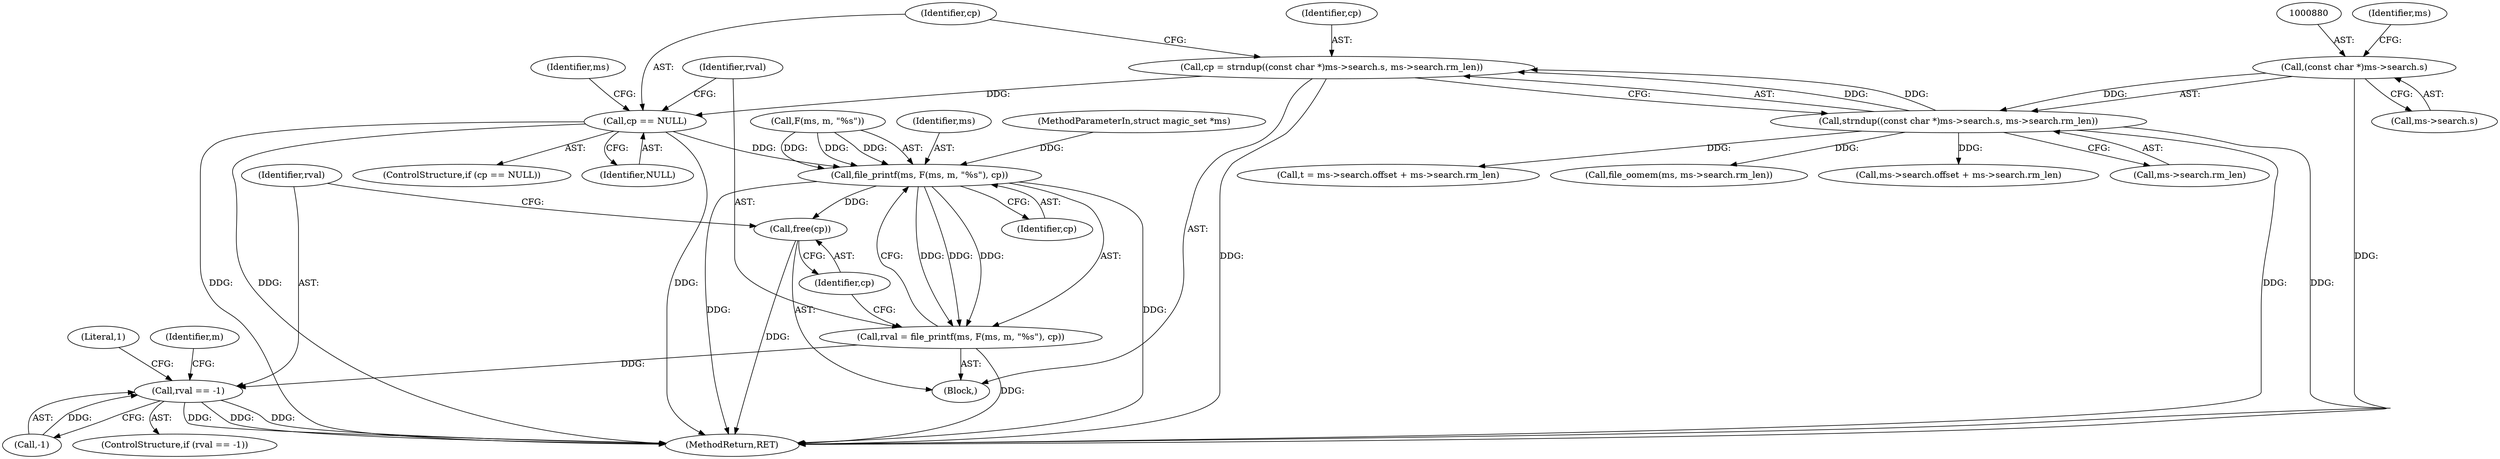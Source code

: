 digraph "0_file_4a284c89d6ef11aca34da65da7d673050a5ea320_5@pointer" {
"1000892" [label="(Call,cp == NULL)"];
"1000876" [label="(Call,cp = strndup((const char *)ms->search.s, ms->search.rm_len))"];
"1000878" [label="(Call,strndup((const char *)ms->search.s, ms->search.rm_len))"];
"1000879" [label="(Call,(const char *)ms->search.s)"];
"1000908" [label="(Call,file_printf(ms, F(ms, m, \"%s\"), cp))"];
"1000906" [label="(Call,rval = file_printf(ms, F(ms, m, \"%s\"), cp))"];
"1000918" [label="(Call,rval == -1)"];
"1000915" [label="(Call,free(cp))"];
"1000919" [label="(Identifier,rval)"];
"1000897" [label="(Identifier,ms)"];
"1000879" [label="(Call,(const char *)ms->search.s)"];
"1000876" [label="(Call,cp = strndup((const char *)ms->search.s, ms->search.rm_len))"];
"1000888" [label="(Identifier,ms)"];
"1000891" [label="(ControlStructure,if (cp == NULL))"];
"1000893" [label="(Identifier,cp)"];
"1000909" [label="(Identifier,ms)"];
"1000920" [label="(Call,-1)"];
"1000873" [label="(Block,)"];
"1000918" [label="(Call,rval == -1)"];
"1000939" [label="(Call,t = ms->search.offset + ms->search.rm_len)"];
"1000878" [label="(Call,strndup((const char *)ms->search.s, ms->search.rm_len))"];
"1000924" [label="(Literal,1)"];
"1000917" [label="(ControlStructure,if (rval == -1))"];
"1000908" [label="(Call,file_printf(ms, F(ms, m, \"%s\"), cp))"];
"1001042" [label="(MethodReturn,RET)"];
"1000102" [label="(MethodParameterIn,struct magic_set *ms)"];
"1000896" [label="(Call,file_oomem(ms, ms->search.rm_len))"];
"1000894" [label="(Identifier,NULL)"];
"1000910" [label="(Call,F(ms, m, \"%s\"))"];
"1000928" [label="(Identifier,m)"];
"1000881" [label="(Call,ms->search.s)"];
"1000907" [label="(Identifier,rval)"];
"1000906" [label="(Call,rval = file_printf(ms, F(ms, m, \"%s\"), cp))"];
"1000916" [label="(Identifier,cp)"];
"1000915" [label="(Call,free(cp))"];
"1000941" [label="(Call,ms->search.offset + ms->search.rm_len)"];
"1000914" [label="(Identifier,cp)"];
"1000877" [label="(Identifier,cp)"];
"1000892" [label="(Call,cp == NULL)"];
"1000886" [label="(Call,ms->search.rm_len)"];
"1000892" -> "1000891"  [label="AST: "];
"1000892" -> "1000894"  [label="CFG: "];
"1000893" -> "1000892"  [label="AST: "];
"1000894" -> "1000892"  [label="AST: "];
"1000897" -> "1000892"  [label="CFG: "];
"1000907" -> "1000892"  [label="CFG: "];
"1000892" -> "1001042"  [label="DDG: "];
"1000892" -> "1001042"  [label="DDG: "];
"1000892" -> "1001042"  [label="DDG: "];
"1000876" -> "1000892"  [label="DDG: "];
"1000892" -> "1000908"  [label="DDG: "];
"1000876" -> "1000873"  [label="AST: "];
"1000876" -> "1000878"  [label="CFG: "];
"1000877" -> "1000876"  [label="AST: "];
"1000878" -> "1000876"  [label="AST: "];
"1000893" -> "1000876"  [label="CFG: "];
"1000876" -> "1001042"  [label="DDG: "];
"1000878" -> "1000876"  [label="DDG: "];
"1000878" -> "1000876"  [label="DDG: "];
"1000878" -> "1000886"  [label="CFG: "];
"1000879" -> "1000878"  [label="AST: "];
"1000886" -> "1000878"  [label="AST: "];
"1000878" -> "1001042"  [label="DDG: "];
"1000878" -> "1001042"  [label="DDG: "];
"1000879" -> "1000878"  [label="DDG: "];
"1000878" -> "1000896"  [label="DDG: "];
"1000878" -> "1000939"  [label="DDG: "];
"1000878" -> "1000941"  [label="DDG: "];
"1000879" -> "1000881"  [label="CFG: "];
"1000880" -> "1000879"  [label="AST: "];
"1000881" -> "1000879"  [label="AST: "];
"1000888" -> "1000879"  [label="CFG: "];
"1000879" -> "1001042"  [label="DDG: "];
"1000908" -> "1000906"  [label="AST: "];
"1000908" -> "1000914"  [label="CFG: "];
"1000909" -> "1000908"  [label="AST: "];
"1000910" -> "1000908"  [label="AST: "];
"1000914" -> "1000908"  [label="AST: "];
"1000906" -> "1000908"  [label="CFG: "];
"1000908" -> "1001042"  [label="DDG: "];
"1000908" -> "1001042"  [label="DDG: "];
"1000908" -> "1000906"  [label="DDG: "];
"1000908" -> "1000906"  [label="DDG: "];
"1000908" -> "1000906"  [label="DDG: "];
"1000910" -> "1000908"  [label="DDG: "];
"1000910" -> "1000908"  [label="DDG: "];
"1000910" -> "1000908"  [label="DDG: "];
"1000102" -> "1000908"  [label="DDG: "];
"1000908" -> "1000915"  [label="DDG: "];
"1000906" -> "1000873"  [label="AST: "];
"1000907" -> "1000906"  [label="AST: "];
"1000916" -> "1000906"  [label="CFG: "];
"1000906" -> "1001042"  [label="DDG: "];
"1000906" -> "1000918"  [label="DDG: "];
"1000918" -> "1000917"  [label="AST: "];
"1000918" -> "1000920"  [label="CFG: "];
"1000919" -> "1000918"  [label="AST: "];
"1000920" -> "1000918"  [label="AST: "];
"1000924" -> "1000918"  [label="CFG: "];
"1000928" -> "1000918"  [label="CFG: "];
"1000918" -> "1001042"  [label="DDG: "];
"1000918" -> "1001042"  [label="DDG: "];
"1000918" -> "1001042"  [label="DDG: "];
"1000920" -> "1000918"  [label="DDG: "];
"1000915" -> "1000873"  [label="AST: "];
"1000915" -> "1000916"  [label="CFG: "];
"1000916" -> "1000915"  [label="AST: "];
"1000919" -> "1000915"  [label="CFG: "];
"1000915" -> "1001042"  [label="DDG: "];
}
